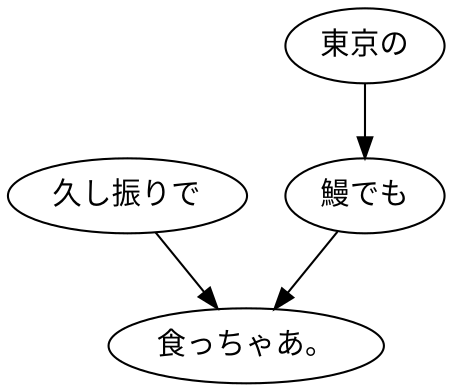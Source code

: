 digraph graph6015 {
	node0 [label="久し振りで"];
	node1 [label="東京の"];
	node2 [label="鰻でも"];
	node3 [label="食っちゃあ。"];
	node0 -> node3;
	node1 -> node2;
	node2 -> node3;
}
